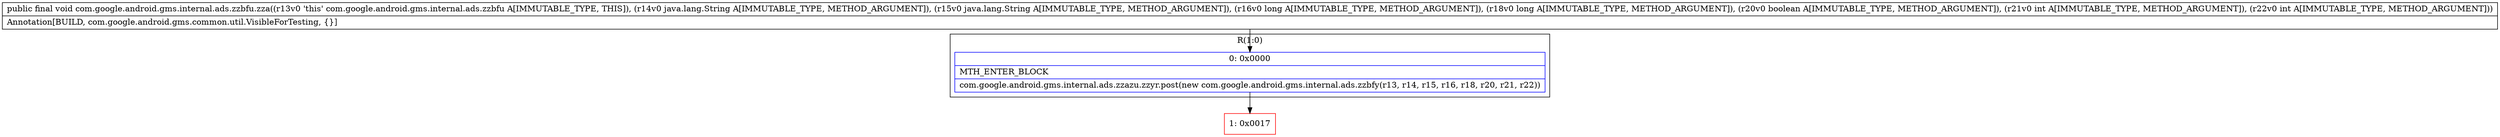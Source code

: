 digraph "CFG forcom.google.android.gms.internal.ads.zzbfu.zza(Ljava\/lang\/String;Ljava\/lang\/String;JJZII)V" {
subgraph cluster_Region_1674325207 {
label = "R(1:0)";
node [shape=record,color=blue];
Node_0 [shape=record,label="{0\:\ 0x0000|MTH_ENTER_BLOCK\l|com.google.android.gms.internal.ads.zzazu.zzyr.post(new com.google.android.gms.internal.ads.zzbfy(r13, r14, r15, r16, r18, r20, r21, r22))\l}"];
}
Node_1 [shape=record,color=red,label="{1\:\ 0x0017}"];
MethodNode[shape=record,label="{public final void com.google.android.gms.internal.ads.zzbfu.zza((r13v0 'this' com.google.android.gms.internal.ads.zzbfu A[IMMUTABLE_TYPE, THIS]), (r14v0 java.lang.String A[IMMUTABLE_TYPE, METHOD_ARGUMENT]), (r15v0 java.lang.String A[IMMUTABLE_TYPE, METHOD_ARGUMENT]), (r16v0 long A[IMMUTABLE_TYPE, METHOD_ARGUMENT]), (r18v0 long A[IMMUTABLE_TYPE, METHOD_ARGUMENT]), (r20v0 boolean A[IMMUTABLE_TYPE, METHOD_ARGUMENT]), (r21v0 int A[IMMUTABLE_TYPE, METHOD_ARGUMENT]), (r22v0 int A[IMMUTABLE_TYPE, METHOD_ARGUMENT]))  | Annotation[BUILD, com.google.android.gms.common.util.VisibleForTesting, \{\}]\l}"];
MethodNode -> Node_0;
Node_0 -> Node_1;
}

